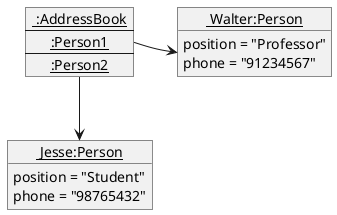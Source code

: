 @startuml
'https://plantuml.com/object-diagram

object "<u> Walter:Person" as Walter {
    position = "Professor"
    phone = "91234567"
}

object "<u> Jesse:Person" as Jesse {
    position = "Student"
    phone = "98765432"
}

map "<u> :AddressBook" as AddressBook {
    <u>:Person1 *-> Walter
    <u>:Person2 *--> Jesse
}
@enduml